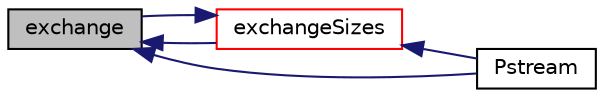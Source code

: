 digraph "exchange"
{
  bgcolor="transparent";
  edge [fontname="Helvetica",fontsize="10",labelfontname="Helvetica",labelfontsize="10"];
  node [fontname="Helvetica",fontsize="10",shape=record];
  rankdir="LR";
  Node1 [label="exchange",height=0.2,width=0.4,color="black", fillcolor="grey75", style="filled", fontcolor="black"];
  Node1 -> Node2 [dir="back",color="midnightblue",fontsize="10",style="solid",fontname="Helvetica"];
  Node2 [label="exchangeSizes",height=0.2,width=0.4,color="red",URL="$a02056.html#a02d592cbc0f67e42767526fbc2fe2d05",tooltip="Helper: exchange sizes of sendData. sendData is the data per. "];
  Node2 -> Node1 [dir="back",color="midnightblue",fontsize="10",style="solid",fontname="Helvetica"];
  Node2 -> Node3 [dir="back",color="midnightblue",fontsize="10",style="solid",fontname="Helvetica"];
  Node3 [label="Pstream",height=0.2,width=0.4,color="black",URL="$a02056.html#a2b31c5d4673e1c7d7366b8b6bf47830d",tooltip="Construct given optional buffer size. "];
  Node1 -> Node3 [dir="back",color="midnightblue",fontsize="10",style="solid",fontname="Helvetica"];
}
